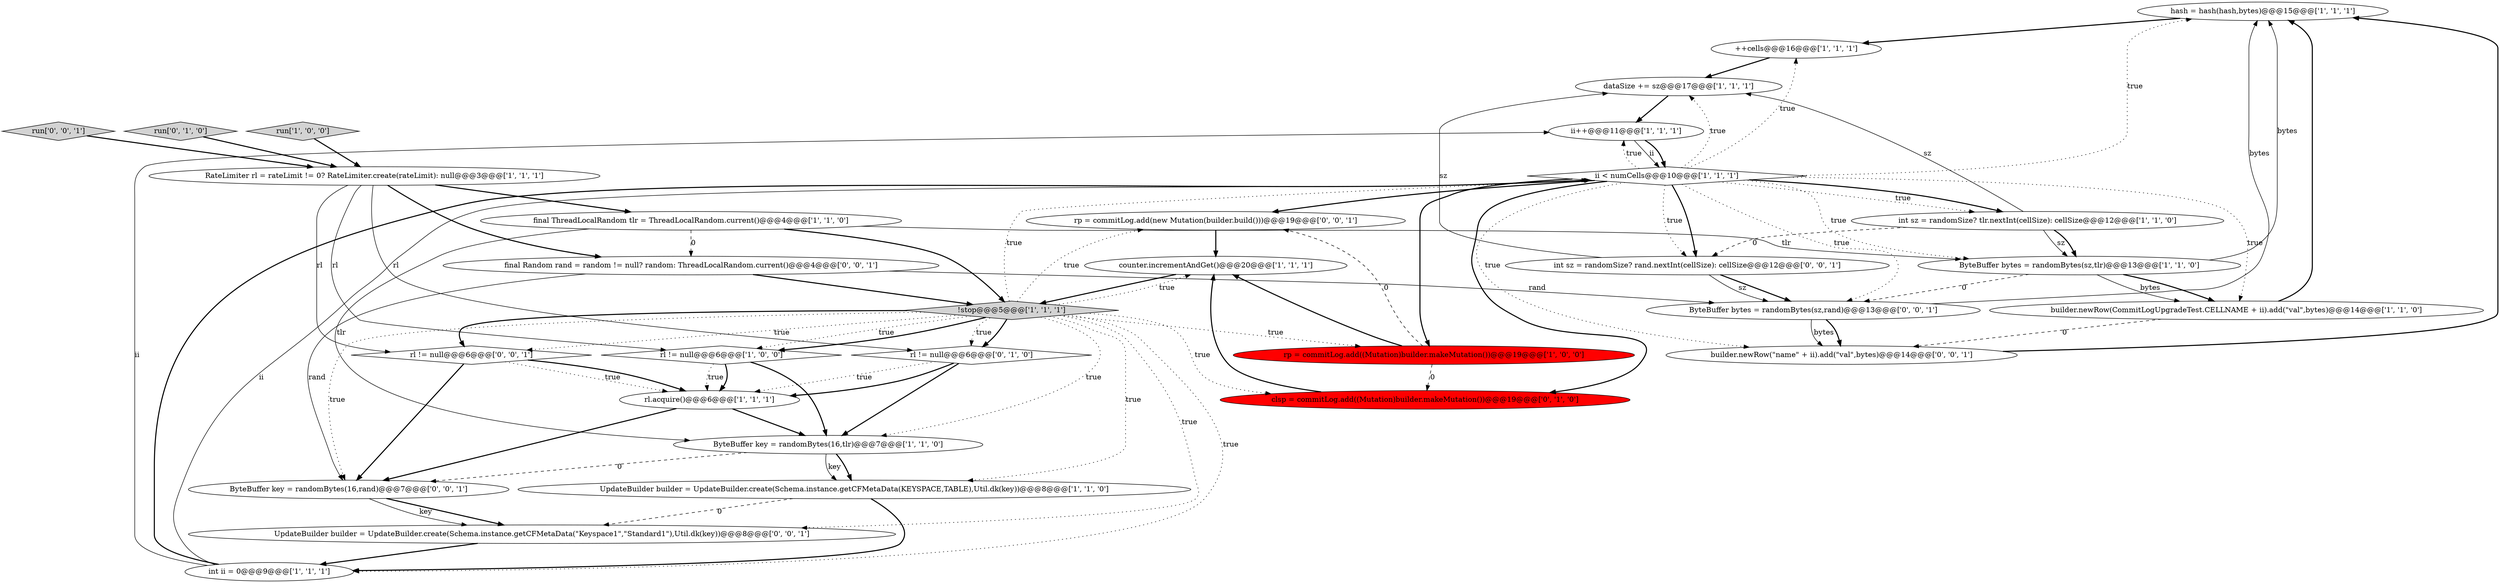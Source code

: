 digraph {
9 [style = filled, label = "hash = hash(hash,bytes)@@@15@@@['1', '1', '1']", fillcolor = white, shape = ellipse image = "AAA0AAABBB1BBB"];
7 [style = filled, label = "ByteBuffer bytes = randomBytes(sz,tlr)@@@13@@@['1', '1', '0']", fillcolor = white, shape = ellipse image = "AAA0AAABBB1BBB"];
10 [style = filled, label = "int ii = 0@@@9@@@['1', '1', '1']", fillcolor = white, shape = ellipse image = "AAA0AAABBB1BBB"];
26 [style = filled, label = "rp = commitLog.add(new Mutation(builder.build()))@@@19@@@['0', '0', '1']", fillcolor = white, shape = ellipse image = "AAA0AAABBB3BBB"];
0 [style = filled, label = "UpdateBuilder builder = UpdateBuilder.create(Schema.instance.getCFMetaData(KEYSPACE,TABLE),Util.dk(key))@@@8@@@['1', '1', '0']", fillcolor = white, shape = ellipse image = "AAA0AAABBB1BBB"];
18 [style = filled, label = "final ThreadLocalRandom tlr = ThreadLocalRandom.current()@@@4@@@['1', '1', '0']", fillcolor = white, shape = ellipse image = "AAA0AAABBB1BBB"];
19 [style = filled, label = "rl != null@@@6@@@['0', '1', '0']", fillcolor = white, shape = diamond image = "AAA0AAABBB2BBB"];
8 [style = filled, label = "rp = commitLog.add((Mutation)builder.makeMutation())@@@19@@@['1', '0', '0']", fillcolor = red, shape = ellipse image = "AAA1AAABBB1BBB"];
2 [style = filled, label = "rl != null@@@6@@@['1', '0', '0']", fillcolor = white, shape = diamond image = "AAA0AAABBB1BBB"];
16 [style = filled, label = "!stop@@@5@@@['1', '1', '1']", fillcolor = lightgray, shape = diamond image = "AAA0AAABBB1BBB"];
11 [style = filled, label = "builder.newRow(CommitLogUpgradeTest.CELLNAME + ii).add(\"val\",bytes)@@@14@@@['1', '1', '0']", fillcolor = white, shape = ellipse image = "AAA0AAABBB1BBB"];
5 [style = filled, label = "++cells@@@16@@@['1', '1', '1']", fillcolor = white, shape = ellipse image = "AAA0AAABBB1BBB"];
25 [style = filled, label = "builder.newRow(\"name\" + ii).add(\"val\",bytes)@@@14@@@['0', '0', '1']", fillcolor = white, shape = ellipse image = "AAA0AAABBB3BBB"];
21 [style = filled, label = "clsp = commitLog.add((Mutation)builder.makeMutation())@@@19@@@['0', '1', '0']", fillcolor = red, shape = ellipse image = "AAA1AAABBB2BBB"];
6 [style = filled, label = "dataSize += sz@@@17@@@['1', '1', '1']", fillcolor = white, shape = ellipse image = "AAA0AAABBB1BBB"];
1 [style = filled, label = "counter.incrementAndGet()@@@20@@@['1', '1', '1']", fillcolor = white, shape = ellipse image = "AAA0AAABBB1BBB"];
23 [style = filled, label = "final Random rand = random != null? random: ThreadLocalRandom.current()@@@4@@@['0', '0', '1']", fillcolor = white, shape = ellipse image = "AAA0AAABBB3BBB"];
29 [style = filled, label = "ByteBuffer key = randomBytes(16,rand)@@@7@@@['0', '0', '1']", fillcolor = white, shape = ellipse image = "AAA0AAABBB3BBB"];
17 [style = filled, label = "ii++@@@11@@@['1', '1', '1']", fillcolor = white, shape = ellipse image = "AAA0AAABBB1BBB"];
28 [style = filled, label = "UpdateBuilder builder = UpdateBuilder.create(Schema.instance.getCFMetaData(\"Keyspace1\",\"Standard1\"),Util.dk(key))@@@8@@@['0', '0', '1']", fillcolor = white, shape = ellipse image = "AAA0AAABBB3BBB"];
22 [style = filled, label = "run['0', '0', '1']", fillcolor = lightgray, shape = diamond image = "AAA0AAABBB3BBB"];
20 [style = filled, label = "run['0', '1', '0']", fillcolor = lightgray, shape = diamond image = "AAA0AAABBB2BBB"];
27 [style = filled, label = "rl != null@@@6@@@['0', '0', '1']", fillcolor = white, shape = diamond image = "AAA0AAABBB3BBB"];
15 [style = filled, label = "ByteBuffer key = randomBytes(16,tlr)@@@7@@@['1', '1', '0']", fillcolor = white, shape = ellipse image = "AAA0AAABBB1BBB"];
14 [style = filled, label = "rl.acquire()@@@6@@@['1', '1', '1']", fillcolor = white, shape = ellipse image = "AAA0AAABBB1BBB"];
4 [style = filled, label = "RateLimiter rl = rateLimit != 0? RateLimiter.create(rateLimit): null@@@3@@@['1', '1', '1']", fillcolor = white, shape = ellipse image = "AAA0AAABBB1BBB"];
12 [style = filled, label = "run['1', '0', '0']", fillcolor = lightgray, shape = diamond image = "AAA0AAABBB1BBB"];
30 [style = filled, label = "ByteBuffer bytes = randomBytes(sz,rand)@@@13@@@['0', '0', '1']", fillcolor = white, shape = ellipse image = "AAA0AAABBB3BBB"];
24 [style = filled, label = "int sz = randomSize? rand.nextInt(cellSize): cellSize@@@12@@@['0', '0', '1']", fillcolor = white, shape = ellipse image = "AAA0AAABBB3BBB"];
13 [style = filled, label = "int sz = randomSize? tlr.nextInt(cellSize): cellSize@@@12@@@['1', '1', '0']", fillcolor = white, shape = ellipse image = "AAA0AAABBB1BBB"];
3 [style = filled, label = "ii < numCells@@@10@@@['1', '1', '1']", fillcolor = white, shape = diamond image = "AAA0AAABBB1BBB"];
27->14 [style = dotted, label="true"];
3->24 [style = bold, label=""];
3->6 [style = dotted, label="true"];
11->9 [style = bold, label=""];
3->25 [style = dotted, label="true"];
16->10 [style = dotted, label="true"];
24->30 [style = bold, label=""];
22->4 [style = bold, label=""];
8->1 [style = bold, label=""];
13->24 [style = dashed, label="0"];
15->0 [style = bold, label=""];
2->14 [style = bold, label=""];
2->15 [style = bold, label=""];
21->1 [style = bold, label=""];
23->29 [style = solid, label="rand"];
9->5 [style = bold, label=""];
19->15 [style = bold, label=""];
13->7 [style = solid, label="sz"];
3->7 [style = dotted, label="true"];
7->11 [style = bold, label=""];
4->27 [style = solid, label="rl"];
30->25 [style = solid, label="bytes"];
17->3 [style = solid, label="ii"];
26->1 [style = bold, label=""];
10->3 [style = solid, label="ii"];
3->30 [style = dotted, label="true"];
4->18 [style = bold, label=""];
15->29 [style = dashed, label="0"];
16->19 [style = bold, label=""];
4->2 [style = solid, label="rl"];
0->28 [style = dashed, label="0"];
3->5 [style = dotted, label="true"];
5->6 [style = bold, label=""];
16->1 [style = dotted, label="true"];
1->16 [style = bold, label=""];
16->21 [style = dotted, label="true"];
14->15 [style = bold, label=""];
3->17 [style = dotted, label="true"];
27->29 [style = bold, label=""];
13->6 [style = solid, label="sz"];
4->23 [style = bold, label=""];
6->17 [style = bold, label=""];
16->8 [style = dotted, label="true"];
16->27 [style = bold, label=""];
27->14 [style = bold, label=""];
25->9 [style = bold, label=""];
3->26 [style = bold, label=""];
3->9 [style = dotted, label="true"];
3->24 [style = dotted, label="true"];
24->6 [style = solid, label="sz"];
19->14 [style = bold, label=""];
24->30 [style = solid, label="sz"];
18->23 [style = dashed, label="0"];
18->7 [style = solid, label="tlr"];
3->8 [style = bold, label=""];
11->25 [style = dashed, label="0"];
14->29 [style = bold, label=""];
17->3 [style = bold, label=""];
7->11 [style = solid, label="bytes"];
3->21 [style = bold, label=""];
2->14 [style = dotted, label="true"];
16->27 [style = dotted, label="true"];
7->9 [style = solid, label="bytes"];
16->29 [style = dotted, label="true"];
15->0 [style = solid, label="key"];
3->13 [style = dotted, label="true"];
16->15 [style = dotted, label="true"];
8->26 [style = dashed, label="0"];
18->16 [style = bold, label=""];
3->11 [style = dotted, label="true"];
16->19 [style = dotted, label="true"];
19->14 [style = dotted, label="true"];
23->16 [style = bold, label=""];
16->2 [style = dotted, label="true"];
28->10 [style = bold, label=""];
10->17 [style = solid, label="ii"];
10->3 [style = bold, label=""];
30->25 [style = bold, label=""];
30->9 [style = solid, label="bytes"];
16->2 [style = bold, label=""];
8->21 [style = dashed, label="0"];
16->3 [style = dotted, label="true"];
20->4 [style = bold, label=""];
16->26 [style = dotted, label="true"];
29->28 [style = bold, label=""];
0->10 [style = bold, label=""];
16->0 [style = dotted, label="true"];
12->4 [style = bold, label=""];
13->7 [style = bold, label=""];
7->30 [style = dashed, label="0"];
29->28 [style = solid, label="key"];
18->15 [style = solid, label="tlr"];
3->13 [style = bold, label=""];
23->30 [style = solid, label="rand"];
16->28 [style = dotted, label="true"];
4->19 [style = solid, label="rl"];
}
